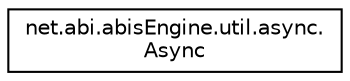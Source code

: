 digraph "Graphical Class Hierarchy"
{
 // LATEX_PDF_SIZE
  edge [fontname="Helvetica",fontsize="10",labelfontname="Helvetica",labelfontsize="10"];
  node [fontname="Helvetica",fontsize="10",shape=record];
  rankdir="LR";
  Node0 [label="net.abi.abisEngine.util.async.\lAsync",height=0.2,width=0.4,color="black", fillcolor="white", style="filled",URL="$de/d8b/classnet_1_1abi_1_1abis_engine_1_1util_1_1async_1_1_async.html",tooltip=" "];
}

